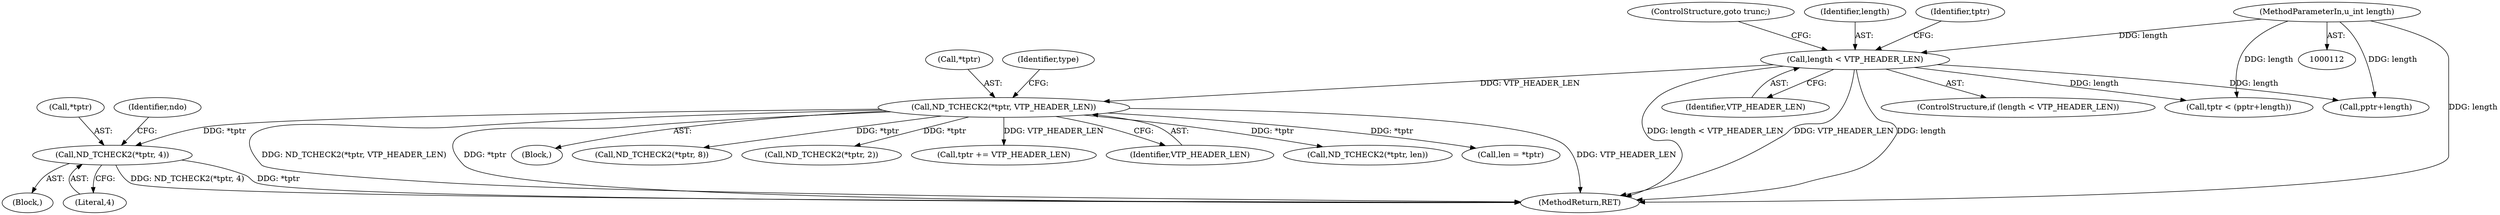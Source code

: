 digraph "0_tcpdump_ae83295915d08a854de27a88efac5dd7353e6d3f@pointer" {
"1000610" [label="(Call,ND_TCHECK2(*tptr, 4))"];
"1000132" [label="(Call,ND_TCHECK2(*tptr, VTP_HEADER_LEN))"];
"1000125" [label="(Call,length < VTP_HEADER_LEN)"];
"1000115" [label="(MethodParameterIn,u_int length)"];
"1000116" [label="(Block,)"];
"1000133" [label="(Call,*tptr)"];
"1000124" [label="(ControlStructure,if (length < VTP_HEADER_LEN))"];
"1000610" [label="(Call,ND_TCHECK2(*tptr, 4))"];
"1000613" [label="(Literal,4)"];
"1000137" [label="(Identifier,type)"];
"1000128" [label="(ControlStructure,goto trunc;)"];
"1000220" [label="(Call,ND_TCHECK2(*tptr, 8))"];
"1000218" [label="(Block,)"];
"1000125" [label="(Call,length < VTP_HEADER_LEN)"];
"1000115" [label="(MethodParameterIn,u_int length)"];
"1000632" [label="(MethodReturn,RET)"];
"1000442" [label="(Call,ND_TCHECK2(*tptr, 2))"];
"1000127" [label="(Identifier,VTP_HEADER_LEN)"];
"1000126" [label="(Identifier,length)"];
"1000130" [label="(Identifier,tptr)"];
"1000611" [label="(Call,*tptr)"];
"1000213" [label="(Call,tptr += VTP_HEADER_LEN)"];
"1000135" [label="(Identifier,VTP_HEADER_LEN)"];
"1000616" [label="(Identifier,ndo)"];
"1000132" [label="(Call,ND_TCHECK2(*tptr, VTP_HEADER_LEN))"];
"1000325" [label="(Call,ND_TCHECK2(*tptr, len))"];
"1000308" [label="(Call,tptr < (pptr+length))"];
"1000316" [label="(Call,len = *tptr)"];
"1000310" [label="(Call,pptr+length)"];
"1000610" -> "1000218"  [label="AST: "];
"1000610" -> "1000613"  [label="CFG: "];
"1000611" -> "1000610"  [label="AST: "];
"1000613" -> "1000610"  [label="AST: "];
"1000616" -> "1000610"  [label="CFG: "];
"1000610" -> "1000632"  [label="DDG: ND_TCHECK2(*tptr, 4)"];
"1000610" -> "1000632"  [label="DDG: *tptr"];
"1000132" -> "1000610"  [label="DDG: *tptr"];
"1000132" -> "1000116"  [label="AST: "];
"1000132" -> "1000135"  [label="CFG: "];
"1000133" -> "1000132"  [label="AST: "];
"1000135" -> "1000132"  [label="AST: "];
"1000137" -> "1000132"  [label="CFG: "];
"1000132" -> "1000632"  [label="DDG: ND_TCHECK2(*tptr, VTP_HEADER_LEN)"];
"1000132" -> "1000632"  [label="DDG: *tptr"];
"1000132" -> "1000632"  [label="DDG: VTP_HEADER_LEN"];
"1000125" -> "1000132"  [label="DDG: VTP_HEADER_LEN"];
"1000132" -> "1000213"  [label="DDG: VTP_HEADER_LEN"];
"1000132" -> "1000220"  [label="DDG: *tptr"];
"1000132" -> "1000316"  [label="DDG: *tptr"];
"1000132" -> "1000325"  [label="DDG: *tptr"];
"1000132" -> "1000442"  [label="DDG: *tptr"];
"1000125" -> "1000124"  [label="AST: "];
"1000125" -> "1000127"  [label="CFG: "];
"1000126" -> "1000125"  [label="AST: "];
"1000127" -> "1000125"  [label="AST: "];
"1000128" -> "1000125"  [label="CFG: "];
"1000130" -> "1000125"  [label="CFG: "];
"1000125" -> "1000632"  [label="DDG: length"];
"1000125" -> "1000632"  [label="DDG: length < VTP_HEADER_LEN"];
"1000125" -> "1000632"  [label="DDG: VTP_HEADER_LEN"];
"1000115" -> "1000125"  [label="DDG: length"];
"1000125" -> "1000308"  [label="DDG: length"];
"1000125" -> "1000310"  [label="DDG: length"];
"1000115" -> "1000112"  [label="AST: "];
"1000115" -> "1000632"  [label="DDG: length"];
"1000115" -> "1000308"  [label="DDG: length"];
"1000115" -> "1000310"  [label="DDG: length"];
}
